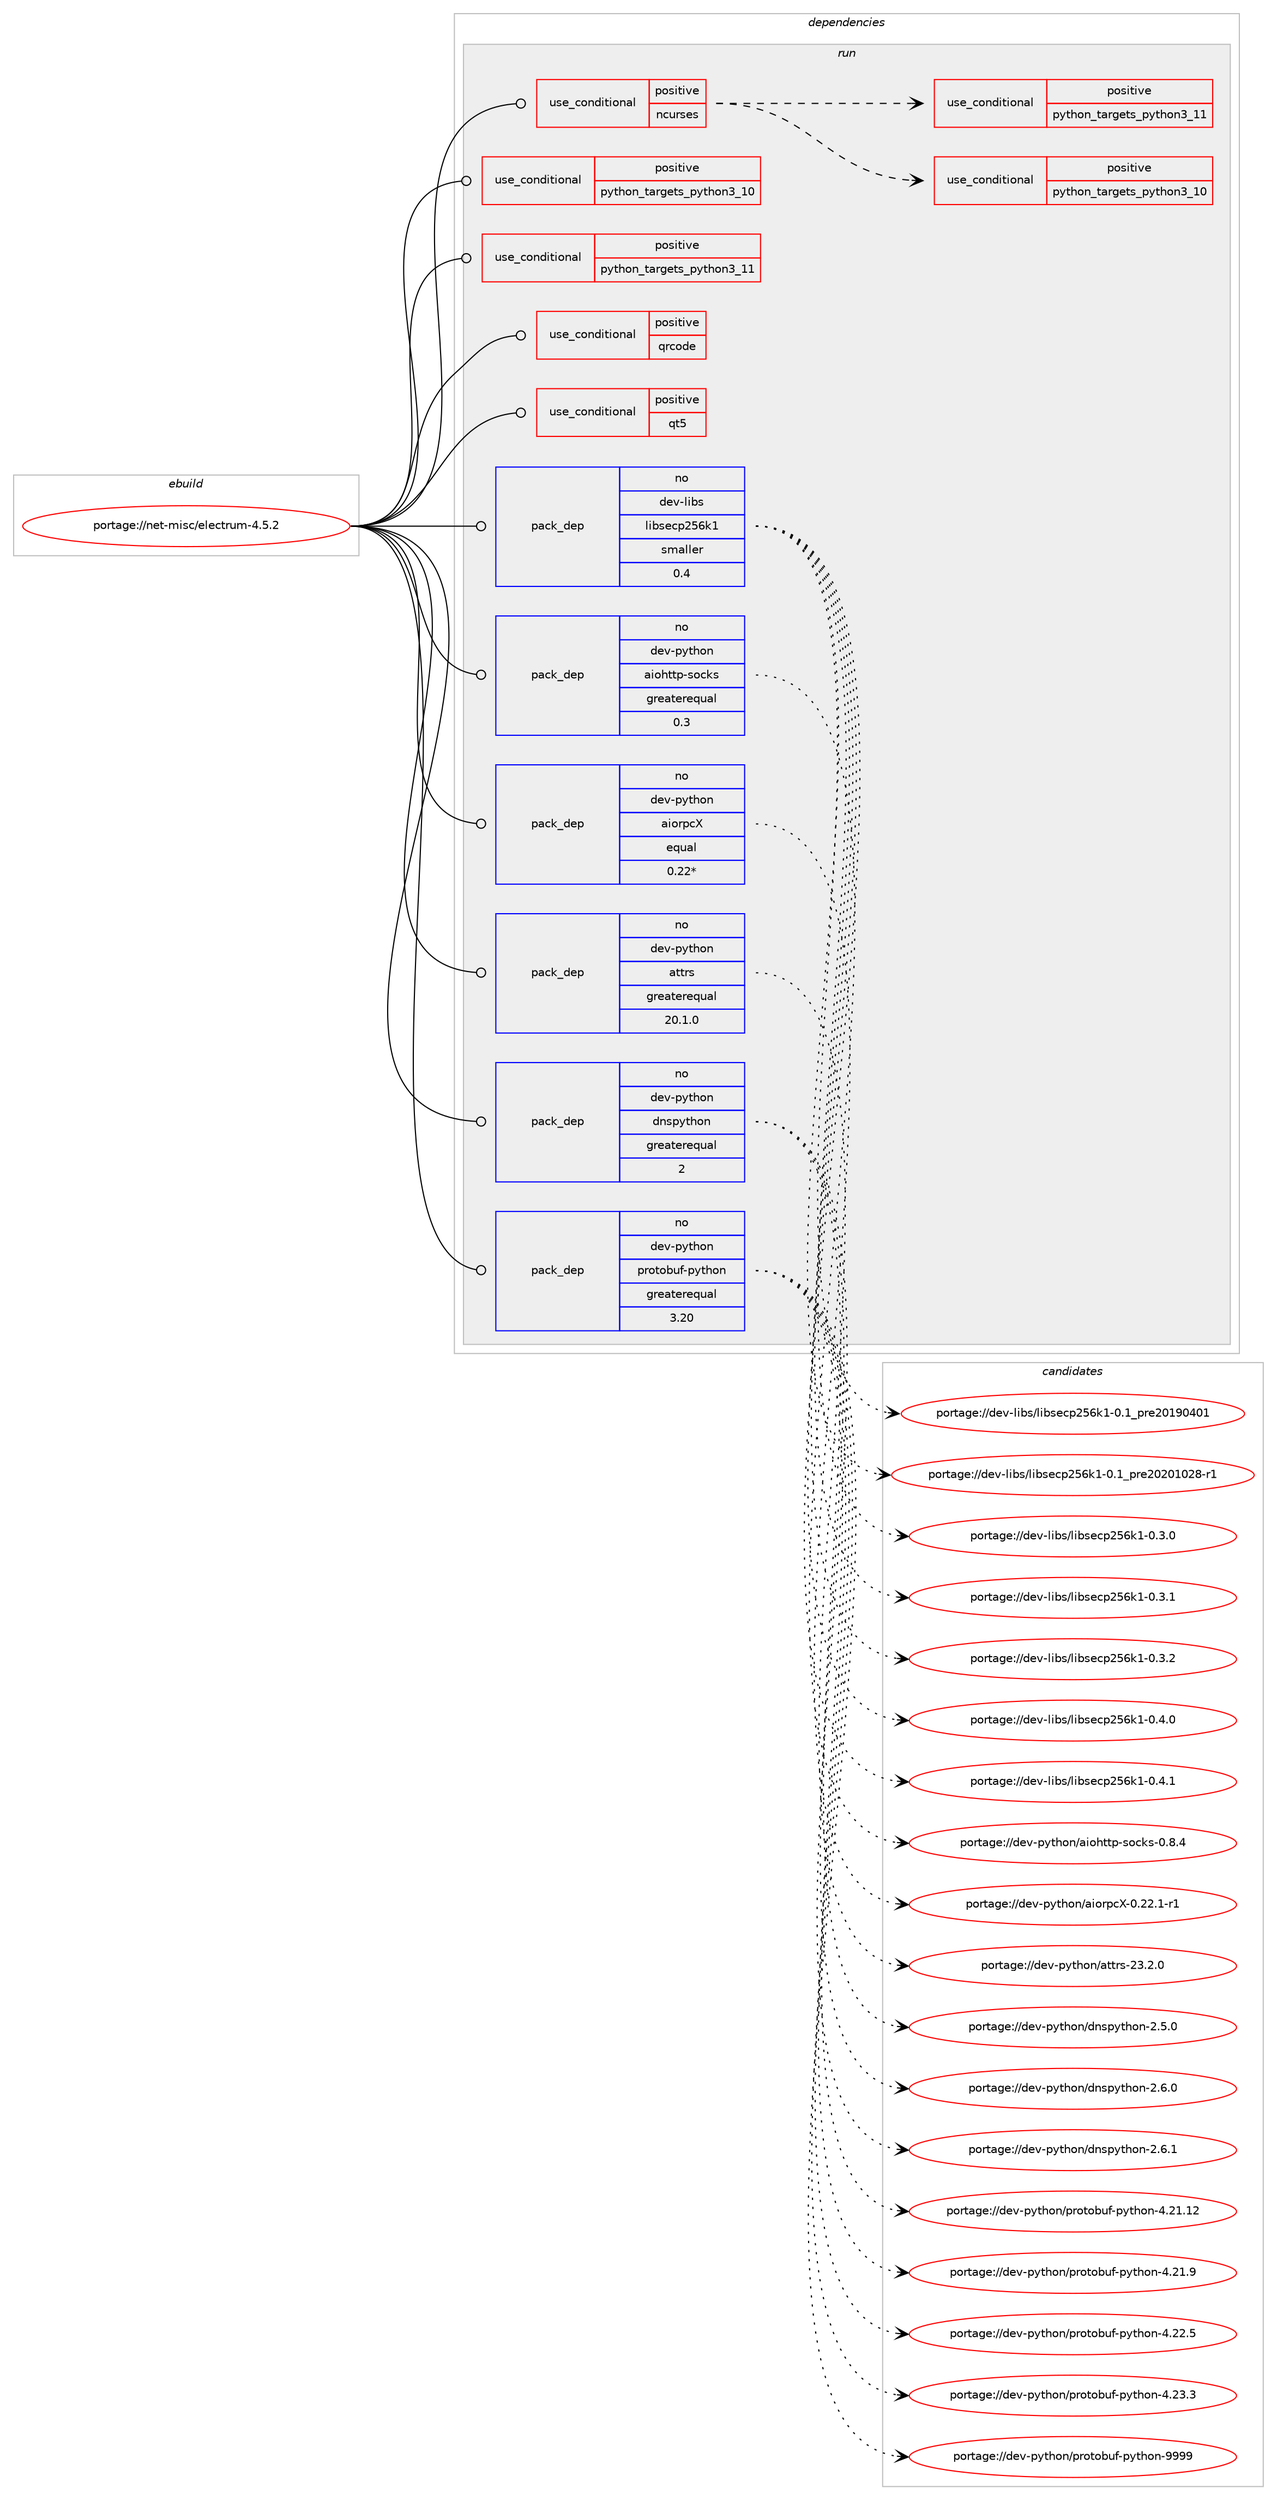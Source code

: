 digraph prolog {

# *************
# Graph options
# *************

newrank=true;
concentrate=true;
compound=true;
graph [rankdir=LR,fontname=Helvetica,fontsize=10,ranksep=1.5];#, ranksep=2.5, nodesep=0.2];
edge  [arrowhead=vee];
node  [fontname=Helvetica,fontsize=10];

# **********
# The ebuild
# **********

subgraph cluster_leftcol {
color=gray;
rank=same;
label=<<i>ebuild</i>>;
id [label="portage://net-misc/electrum-4.5.2", color=red, width=4, href="../net-misc/electrum-4.5.2.svg"];
}

# ****************
# The dependencies
# ****************

subgraph cluster_midcol {
color=gray;
label=<<i>dependencies</i>>;
subgraph cluster_compile {
fillcolor="#eeeeee";
style=filled;
label=<<i>compile</i>>;
}
subgraph cluster_compileandrun {
fillcolor="#eeeeee";
style=filled;
label=<<i>compile and run</i>>;
}
subgraph cluster_run {
fillcolor="#eeeeee";
style=filled;
label=<<i>run</i>>;
subgraph cond4489 {
dependency6289 [label=<<TABLE BORDER="0" CELLBORDER="1" CELLSPACING="0" CELLPADDING="4"><TR><TD ROWSPAN="3" CELLPADDING="10">use_conditional</TD></TR><TR><TD>positive</TD></TR><TR><TD>ncurses</TD></TR></TABLE>>, shape=none, color=red];
subgraph cond4490 {
dependency6290 [label=<<TABLE BORDER="0" CELLBORDER="1" CELLSPACING="0" CELLPADDING="4"><TR><TD ROWSPAN="3" CELLPADDING="10">use_conditional</TD></TR><TR><TD>positive</TD></TR><TR><TD>python_targets_python3_10</TD></TR></TABLE>>, shape=none, color=red];
# *** BEGIN UNKNOWN DEPENDENCY TYPE (TODO) ***
# dependency6290 -> package_dependency(portage://net-misc/electrum-4.5.2,run,no,dev-lang,python,none,[,,],[slot(3.10)],[use(enable(ncurses),none)])
# *** END UNKNOWN DEPENDENCY TYPE (TODO) ***

}
dependency6289:e -> dependency6290:w [weight=20,style="dashed",arrowhead="vee"];
subgraph cond4491 {
dependency6291 [label=<<TABLE BORDER="0" CELLBORDER="1" CELLSPACING="0" CELLPADDING="4"><TR><TD ROWSPAN="3" CELLPADDING="10">use_conditional</TD></TR><TR><TD>positive</TD></TR><TR><TD>python_targets_python3_11</TD></TR></TABLE>>, shape=none, color=red];
# *** BEGIN UNKNOWN DEPENDENCY TYPE (TODO) ***
# dependency6291 -> package_dependency(portage://net-misc/electrum-4.5.2,run,no,dev-lang,python,none,[,,],[slot(3.11)],[use(enable(ncurses),none)])
# *** END UNKNOWN DEPENDENCY TYPE (TODO) ***

}
dependency6289:e -> dependency6291:w [weight=20,style="dashed",arrowhead="vee"];
}
id:e -> dependency6289:w [weight=20,style="solid",arrowhead="odot"];
subgraph cond4492 {
dependency6292 [label=<<TABLE BORDER="0" CELLBORDER="1" CELLSPACING="0" CELLPADDING="4"><TR><TD ROWSPAN="3" CELLPADDING="10">use_conditional</TD></TR><TR><TD>positive</TD></TR><TR><TD>python_targets_python3_10</TD></TR></TABLE>>, shape=none, color=red];
# *** BEGIN UNKNOWN DEPENDENCY TYPE (TODO) ***
# dependency6292 -> package_dependency(portage://net-misc/electrum-4.5.2,run,no,dev-lang,python,none,[,,],[slot(3.10)],[use(optenable(ncurses),none)])
# *** END UNKNOWN DEPENDENCY TYPE (TODO) ***

}
id:e -> dependency6292:w [weight=20,style="solid",arrowhead="odot"];
subgraph cond4493 {
dependency6293 [label=<<TABLE BORDER="0" CELLBORDER="1" CELLSPACING="0" CELLPADDING="4"><TR><TD ROWSPAN="3" CELLPADDING="10">use_conditional</TD></TR><TR><TD>positive</TD></TR><TR><TD>python_targets_python3_11</TD></TR></TABLE>>, shape=none, color=red];
# *** BEGIN UNKNOWN DEPENDENCY TYPE (TODO) ***
# dependency6293 -> package_dependency(portage://net-misc/electrum-4.5.2,run,no,dev-lang,python,none,[,,],[slot(3.11)],[use(optenable(ncurses),none)])
# *** END UNKNOWN DEPENDENCY TYPE (TODO) ***

}
id:e -> dependency6293:w [weight=20,style="solid",arrowhead="odot"];
subgraph cond4494 {
dependency6294 [label=<<TABLE BORDER="0" CELLBORDER="1" CELLSPACING="0" CELLPADDING="4"><TR><TD ROWSPAN="3" CELLPADDING="10">use_conditional</TD></TR><TR><TD>positive</TD></TR><TR><TD>qrcode</TD></TR></TABLE>>, shape=none, color=red];
# *** BEGIN UNKNOWN DEPENDENCY TYPE (TODO) ***
# dependency6294 -> package_dependency(portage://net-misc/electrum-4.5.2,run,no,media-gfx,zbar,none,[,,],[],[use(enable(v4l),none)])
# *** END UNKNOWN DEPENDENCY TYPE (TODO) ***

}
id:e -> dependency6294:w [weight=20,style="solid",arrowhead="odot"];
subgraph cond4495 {
dependency6295 [label=<<TABLE BORDER="0" CELLBORDER="1" CELLSPACING="0" CELLPADDING="4"><TR><TD ROWSPAN="3" CELLPADDING="10">use_conditional</TD></TR><TR><TD>positive</TD></TR><TR><TD>qt5</TD></TR></TABLE>>, shape=none, color=red];
# *** BEGIN UNKNOWN DEPENDENCY TYPE (TODO) ***
# dependency6295 -> package_dependency(portage://net-misc/electrum-4.5.2,run,no,dev-python,PyQt5,none,[,,],[],[use(enable(gui),none),use(enable(widgets),none),use(optenable(python_targets_python3_10),negative),use(optenable(python_targets_python3_11),negative)])
# *** END UNKNOWN DEPENDENCY TYPE (TODO) ***

}
id:e -> dependency6295:w [weight=20,style="solid",arrowhead="odot"];
subgraph pack1748 {
dependency6296 [label=<<TABLE BORDER="0" CELLBORDER="1" CELLSPACING="0" CELLPADDING="4" WIDTH="220"><TR><TD ROWSPAN="6" CELLPADDING="30">pack_dep</TD></TR><TR><TD WIDTH="110">no</TD></TR><TR><TD>dev-libs</TD></TR><TR><TD>libsecp256k1</TD></TR><TR><TD>smaller</TD></TR><TR><TD>0.4</TD></TR></TABLE>>, shape=none, color=blue];
}
id:e -> dependency6296:w [weight=20,style="solid",arrowhead="odot"];
# *** BEGIN UNKNOWN DEPENDENCY TYPE (TODO) ***
# id -> package_dependency(portage://net-misc/electrum-4.5.2,run,no,dev-python,PySocks,none,[,,],[],[use(optenable(python_targets_python3_10),negative),use(optenable(python_targets_python3_11),negative)])
# *** END UNKNOWN DEPENDENCY TYPE (TODO) ***

subgraph pack1749 {
dependency6297 [label=<<TABLE BORDER="0" CELLBORDER="1" CELLSPACING="0" CELLPADDING="4" WIDTH="220"><TR><TD ROWSPAN="6" CELLPADDING="30">pack_dep</TD></TR><TR><TD WIDTH="110">no</TD></TR><TR><TD>dev-python</TD></TR><TR><TD>aiohttp-socks</TD></TR><TR><TD>greaterequal</TD></TR><TR><TD>0.3</TD></TR></TABLE>>, shape=none, color=blue];
}
id:e -> dependency6297:w [weight=20,style="solid",arrowhead="odot"];
subgraph pack1750 {
dependency6298 [label=<<TABLE BORDER="0" CELLBORDER="1" CELLSPACING="0" CELLPADDING="4" WIDTH="220"><TR><TD ROWSPAN="6" CELLPADDING="30">pack_dep</TD></TR><TR><TD WIDTH="110">no</TD></TR><TR><TD>dev-python</TD></TR><TR><TD>aiorpcX</TD></TR><TR><TD>equal</TD></TR><TR><TD>0.22*</TD></TR></TABLE>>, shape=none, color=blue];
}
id:e -> dependency6298:w [weight=20,style="solid",arrowhead="odot"];
subgraph pack1751 {
dependency6299 [label=<<TABLE BORDER="0" CELLBORDER="1" CELLSPACING="0" CELLPADDING="4" WIDTH="220"><TR><TD ROWSPAN="6" CELLPADDING="30">pack_dep</TD></TR><TR><TD WIDTH="110">no</TD></TR><TR><TD>dev-python</TD></TR><TR><TD>attrs</TD></TR><TR><TD>greaterequal</TD></TR><TR><TD>20.1.0</TD></TR></TABLE>>, shape=none, color=blue];
}
id:e -> dependency6299:w [weight=20,style="solid",arrowhead="odot"];
# *** BEGIN UNKNOWN DEPENDENCY TYPE (TODO) ***
# id -> package_dependency(portage://net-misc/electrum-4.5.2,run,no,dev-python,bitstring,none,[,,],[],[use(optenable(python_targets_python3_10),negative),use(optenable(python_targets_python3_11),negative)])
# *** END UNKNOWN DEPENDENCY TYPE (TODO) ***

# *** BEGIN UNKNOWN DEPENDENCY TYPE (TODO) ***
# id -> package_dependency(portage://net-misc/electrum-4.5.2,run,no,dev-python,cryptography,none,[,,],[],[use(optenable(python_targets_python3_10),negative),use(optenable(python_targets_python3_11),negative)])
# *** END UNKNOWN DEPENDENCY TYPE (TODO) ***

subgraph pack1752 {
dependency6300 [label=<<TABLE BORDER="0" CELLBORDER="1" CELLSPACING="0" CELLPADDING="4" WIDTH="220"><TR><TD ROWSPAN="6" CELLPADDING="30">pack_dep</TD></TR><TR><TD WIDTH="110">no</TD></TR><TR><TD>dev-python</TD></TR><TR><TD>dnspython</TD></TR><TR><TD>greaterequal</TD></TR><TR><TD>2</TD></TR></TABLE>>, shape=none, color=blue];
}
id:e -> dependency6300:w [weight=20,style="solid",arrowhead="odot"];
# *** BEGIN UNKNOWN DEPENDENCY TYPE (TODO) ***
# id -> package_dependency(portage://net-misc/electrum-4.5.2,run,no,dev-python,jsonpatch,none,[,,],[],[use(optenable(python_targets_python3_10),negative),use(optenable(python_targets_python3_11),negative)])
# *** END UNKNOWN DEPENDENCY TYPE (TODO) ***

# *** BEGIN UNKNOWN DEPENDENCY TYPE (TODO) ***
# id -> package_dependency(portage://net-misc/electrum-4.5.2,run,no,dev-python,pbkdf2,none,[,,],[],[use(optenable(python_targets_python3_10),negative),use(optenable(python_targets_python3_11),negative)])
# *** END UNKNOWN DEPENDENCY TYPE (TODO) ***

subgraph pack1753 {
dependency6301 [label=<<TABLE BORDER="0" CELLBORDER="1" CELLSPACING="0" CELLPADDING="4" WIDTH="220"><TR><TD ROWSPAN="6" CELLPADDING="30">pack_dep</TD></TR><TR><TD WIDTH="110">no</TD></TR><TR><TD>dev-python</TD></TR><TR><TD>protobuf-python</TD></TR><TR><TD>greaterequal</TD></TR><TR><TD>3.20</TD></TR></TABLE>>, shape=none, color=blue];
}
id:e -> dependency6301:w [weight=20,style="solid",arrowhead="odot"];
# *** BEGIN UNKNOWN DEPENDENCY TYPE (TODO) ***
# id -> package_dependency(portage://net-misc/electrum-4.5.2,run,no,dev-python,pyperclip,none,[,,],[],[use(optenable(python_targets_python3_10),negative),use(optenable(python_targets_python3_11),negative)])
# *** END UNKNOWN DEPENDENCY TYPE (TODO) ***

# *** BEGIN UNKNOWN DEPENDENCY TYPE (TODO) ***
# id -> package_dependency(portage://net-misc/electrum-4.5.2,run,no,dev-python,qrcode,none,[,,],[],[use(optenable(python_targets_python3_10),negative),use(optenable(python_targets_python3_11),negative)])
# *** END UNKNOWN DEPENDENCY TYPE (TODO) ***

# *** BEGIN UNKNOWN DEPENDENCY TYPE (TODO) ***
# id -> package_dependency(portage://net-misc/electrum-4.5.2,run,no,dev-python,requests,none,[,,],[],[use(optenable(python_targets_python3_10),negative),use(optenable(python_targets_python3_11),negative)])
# *** END UNKNOWN DEPENDENCY TYPE (TODO) ***

# *** BEGIN UNKNOWN DEPENDENCY TYPE (TODO) ***
# id -> package_dependency(portage://net-misc/electrum-4.5.2,run,no,dev-python,setuptools,none,[,,],[],[use(optenable(python_targets_python3_10),negative),use(optenable(python_targets_python3_11),negative)])
# *** END UNKNOWN DEPENDENCY TYPE (TODO) ***

# *** BEGIN UNKNOWN DEPENDENCY TYPE (TODO) ***
# id -> package_dependency(portage://net-misc/electrum-4.5.2,run,no,dev-python,six,none,[,,],[],[use(optenable(python_targets_python3_10),negative),use(optenable(python_targets_python3_11),negative)])
# *** END UNKNOWN DEPENDENCY TYPE (TODO) ***

}
}

# **************
# The candidates
# **************

subgraph cluster_choices {
rank=same;
color=gray;
label=<<i>candidates</i>>;

subgraph choice1748 {
color=black;
nodesep=1;
choice10010111845108105981154710810598115101991125053541074945484649951121141015048495748524849 [label="portage://dev-libs/libsecp256k1-0.1_pre20190401", color=red, width=4,href="../dev-libs/libsecp256k1-0.1_pre20190401.svg"];
choice100101118451081059811547108105981151019911250535410749454846499511211410150485048494850564511449 [label="portage://dev-libs/libsecp256k1-0.1_pre20201028-r1", color=red, width=4,href="../dev-libs/libsecp256k1-0.1_pre20201028-r1.svg"];
choice100101118451081059811547108105981151019911250535410749454846514648 [label="portage://dev-libs/libsecp256k1-0.3.0", color=red, width=4,href="../dev-libs/libsecp256k1-0.3.0.svg"];
choice100101118451081059811547108105981151019911250535410749454846514649 [label="portage://dev-libs/libsecp256k1-0.3.1", color=red, width=4,href="../dev-libs/libsecp256k1-0.3.1.svg"];
choice100101118451081059811547108105981151019911250535410749454846514650 [label="portage://dev-libs/libsecp256k1-0.3.2", color=red, width=4,href="../dev-libs/libsecp256k1-0.3.2.svg"];
choice100101118451081059811547108105981151019911250535410749454846524648 [label="portage://dev-libs/libsecp256k1-0.4.0", color=red, width=4,href="../dev-libs/libsecp256k1-0.4.0.svg"];
choice100101118451081059811547108105981151019911250535410749454846524649 [label="portage://dev-libs/libsecp256k1-0.4.1", color=red, width=4,href="../dev-libs/libsecp256k1-0.4.1.svg"];
dependency6296:e -> choice10010111845108105981154710810598115101991125053541074945484649951121141015048495748524849:w [style=dotted,weight="100"];
dependency6296:e -> choice100101118451081059811547108105981151019911250535410749454846499511211410150485048494850564511449:w [style=dotted,weight="100"];
dependency6296:e -> choice100101118451081059811547108105981151019911250535410749454846514648:w [style=dotted,weight="100"];
dependency6296:e -> choice100101118451081059811547108105981151019911250535410749454846514649:w [style=dotted,weight="100"];
dependency6296:e -> choice100101118451081059811547108105981151019911250535410749454846514650:w [style=dotted,weight="100"];
dependency6296:e -> choice100101118451081059811547108105981151019911250535410749454846524648:w [style=dotted,weight="100"];
dependency6296:e -> choice100101118451081059811547108105981151019911250535410749454846524649:w [style=dotted,weight="100"];
}
subgraph choice1749 {
color=black;
nodesep=1;
choice1001011184511212111610411111047971051111041161161124511511199107115454846564652 [label="portage://dev-python/aiohttp-socks-0.8.4", color=red, width=4,href="../dev-python/aiohttp-socks-0.8.4.svg"];
dependency6297:e -> choice1001011184511212111610411111047971051111041161161124511511199107115454846564652:w [style=dotted,weight="100"];
}
subgraph choice1750 {
color=black;
nodesep=1;
choice1001011184511212111610411111047971051111141129988454846505046494511449 [label="portage://dev-python/aiorpcX-0.22.1-r1", color=red, width=4,href="../dev-python/aiorpcX-0.22.1-r1.svg"];
dependency6298:e -> choice1001011184511212111610411111047971051111141129988454846505046494511449:w [style=dotted,weight="100"];
}
subgraph choice1751 {
color=black;
nodesep=1;
choice10010111845112121116104111110479711611611411545505146504648 [label="portage://dev-python/attrs-23.2.0", color=red, width=4,href="../dev-python/attrs-23.2.0.svg"];
dependency6299:e -> choice10010111845112121116104111110479711611611411545505146504648:w [style=dotted,weight="100"];
}
subgraph choice1752 {
color=black;
nodesep=1;
choice1001011184511212111610411111047100110115112121116104111110455046534648 [label="portage://dev-python/dnspython-2.5.0", color=red, width=4,href="../dev-python/dnspython-2.5.0.svg"];
choice1001011184511212111610411111047100110115112121116104111110455046544648 [label="portage://dev-python/dnspython-2.6.0", color=red, width=4,href="../dev-python/dnspython-2.6.0.svg"];
choice1001011184511212111610411111047100110115112121116104111110455046544649 [label="portage://dev-python/dnspython-2.6.1", color=red, width=4,href="../dev-python/dnspython-2.6.1.svg"];
dependency6300:e -> choice1001011184511212111610411111047100110115112121116104111110455046534648:w [style=dotted,weight="100"];
dependency6300:e -> choice1001011184511212111610411111047100110115112121116104111110455046544648:w [style=dotted,weight="100"];
dependency6300:e -> choice1001011184511212111610411111047100110115112121116104111110455046544649:w [style=dotted,weight="100"];
}
subgraph choice1753 {
color=black;
nodesep=1;
choice100101118451121211161041111104711211411111611198117102451121211161041111104552465049464950 [label="portage://dev-python/protobuf-python-4.21.12", color=red, width=4,href="../dev-python/protobuf-python-4.21.12.svg"];
choice1001011184511212111610411111047112114111116111981171024511212111610411111045524650494657 [label="portage://dev-python/protobuf-python-4.21.9", color=red, width=4,href="../dev-python/protobuf-python-4.21.9.svg"];
choice1001011184511212111610411111047112114111116111981171024511212111610411111045524650504653 [label="portage://dev-python/protobuf-python-4.22.5", color=red, width=4,href="../dev-python/protobuf-python-4.22.5.svg"];
choice1001011184511212111610411111047112114111116111981171024511212111610411111045524650514651 [label="portage://dev-python/protobuf-python-4.23.3", color=red, width=4,href="../dev-python/protobuf-python-4.23.3.svg"];
choice100101118451121211161041111104711211411111611198117102451121211161041111104557575757 [label="portage://dev-python/protobuf-python-9999", color=red, width=4,href="../dev-python/protobuf-python-9999.svg"];
dependency6301:e -> choice100101118451121211161041111104711211411111611198117102451121211161041111104552465049464950:w [style=dotted,weight="100"];
dependency6301:e -> choice1001011184511212111610411111047112114111116111981171024511212111610411111045524650494657:w [style=dotted,weight="100"];
dependency6301:e -> choice1001011184511212111610411111047112114111116111981171024511212111610411111045524650504653:w [style=dotted,weight="100"];
dependency6301:e -> choice1001011184511212111610411111047112114111116111981171024511212111610411111045524650514651:w [style=dotted,weight="100"];
dependency6301:e -> choice100101118451121211161041111104711211411111611198117102451121211161041111104557575757:w [style=dotted,weight="100"];
}
}

}
